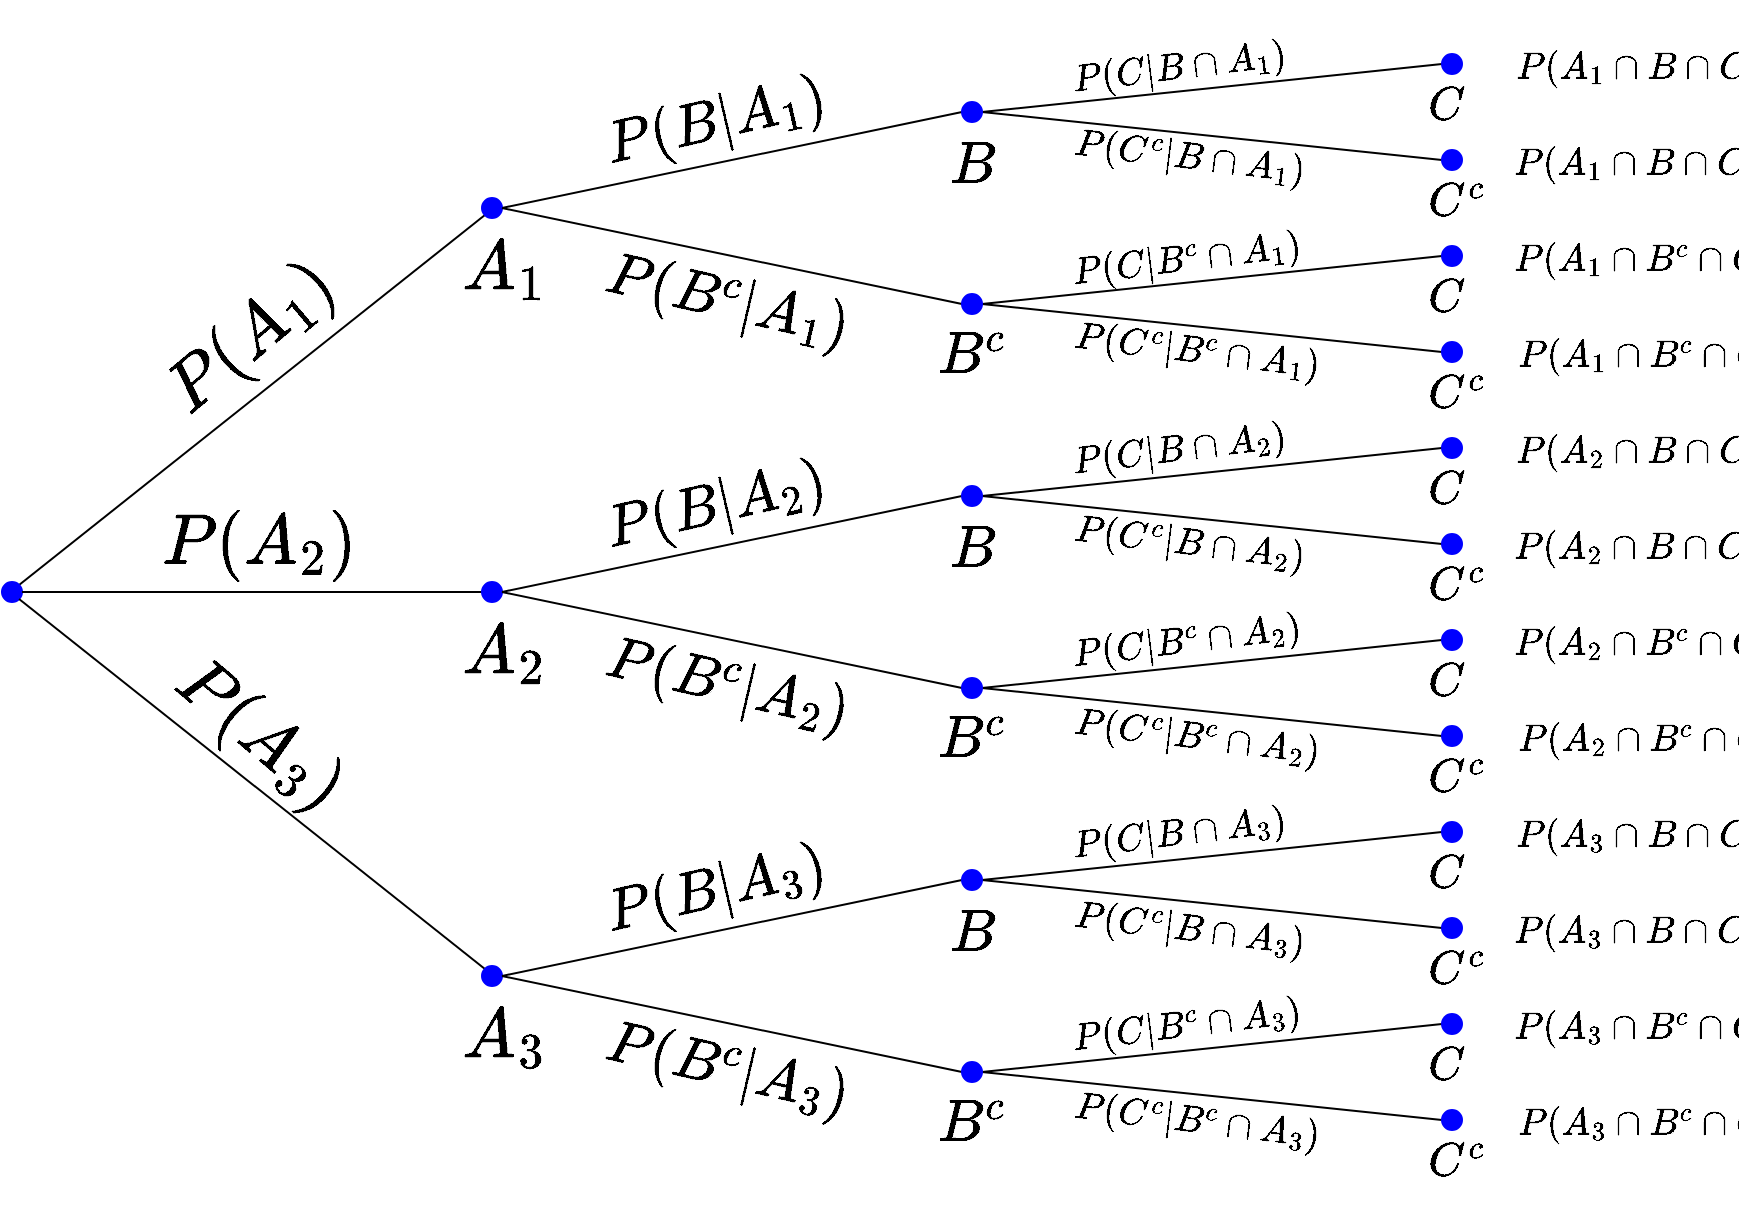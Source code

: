 <mxfile version="24.1.0" type="device">
  <diagram name="Página-1" id="E-DP9fMv0TR5NF7smadX">
    <mxGraphModel dx="1364" dy="843" grid="1" gridSize="6" guides="1" tooltips="1" connect="1" arrows="1" fold="1" page="1" pageScale="1" pageWidth="919" pageHeight="600" math="1" shadow="0">
      <root>
        <mxCell id="0" />
        <mxCell id="1" parent="0" />
        <mxCell id="eNphxclO3johrmMUfkd1-10" value="" style="endArrow=none;html=1;rounded=0;entryX=0;entryY=1;entryDx=0;entryDy=0;exitX=1;exitY=0;exitDx=0;exitDy=0;" edge="1" parent="1" source="eNphxclO3johrmMUfkd1-1" target="eNphxclO3johrmMUfkd1-2">
          <mxGeometry width="50" height="50" relative="1" as="geometry">
            <mxPoint x="11.996" y="292.004" as="sourcePoint" />
            <mxPoint x="220.924" y="155.076" as="targetPoint" />
          </mxGeometry>
        </mxCell>
        <mxCell id="eNphxclO3johrmMUfkd1-11" value="" style="endArrow=none;html=1;rounded=0;exitX=1;exitY=0.5;exitDx=0;exitDy=0;entryX=0;entryY=0.5;entryDx=0;entryDy=0;" edge="1" parent="1" source="eNphxclO3johrmMUfkd1-2" target="eNphxclO3johrmMUfkd1-3">
          <mxGeometry width="50" height="50" relative="1" as="geometry">
            <mxPoint x="258" y="121" as="sourcePoint" />
            <mxPoint x="308" y="71" as="targetPoint" />
          </mxGeometry>
        </mxCell>
        <mxCell id="eNphxclO3johrmMUfkd1-12" value="" style="endArrow=none;html=1;rounded=0;exitX=1;exitY=0.5;exitDx=0;exitDy=0;entryX=0;entryY=0.5;entryDx=0;entryDy=0;" edge="1" parent="1" source="eNphxclO3johrmMUfkd1-3" target="eNphxclO3johrmMUfkd1-5">
          <mxGeometry width="50" height="50" relative="1" as="geometry">
            <mxPoint x="504" y="57" as="sourcePoint" />
            <mxPoint x="734" y="9" as="targetPoint" />
          </mxGeometry>
        </mxCell>
        <mxCell id="eNphxclO3johrmMUfkd1-13" value="" style="endArrow=none;html=1;rounded=0;exitX=1;exitY=0.5;exitDx=0;exitDy=0;entryX=0;entryY=0.5;entryDx=0;entryDy=0;" edge="1" parent="1" source="eNphxclO3johrmMUfkd1-3" target="eNphxclO3johrmMUfkd1-6">
          <mxGeometry width="50" height="50" relative="1" as="geometry">
            <mxPoint x="486" y="95" as="sourcePoint" />
            <mxPoint x="726" y="76" as="targetPoint" />
          </mxGeometry>
        </mxCell>
        <mxCell id="3qVgdPwwvXnHS_knHwvc-8" value="\(A_1\)" style="text;html=1;align=center;verticalAlign=middle;whiteSpace=wrap;rounded=0;fontSize=30;" parent="1" vertex="1">
          <mxGeometry x="228" y="115" width="60" height="30" as="geometry" />
        </mxCell>
        <mxCell id="eNphxclO3johrmMUfkd1-1" value="" style="ellipse;whiteSpace=wrap;html=1;aspect=fixed;fillColor=#0000FF;strokeColor=#0000FF;" vertex="1" parent="1">
          <mxGeometry x="7" y="287" width="10" height="10" as="geometry" />
        </mxCell>
        <mxCell id="eNphxclO3johrmMUfkd1-2" value="" style="ellipse;whiteSpace=wrap;html=1;aspect=fixed;fillColor=#0000FF;strokeColor=#0000FF;" vertex="1" parent="1">
          <mxGeometry x="247" y="95" width="10" height="10" as="geometry" />
        </mxCell>
        <mxCell id="eNphxclO3johrmMUfkd1-3" value="" style="ellipse;whiteSpace=wrap;html=1;aspect=fixed;fillColor=#0000FF;strokeColor=#0000FF;" vertex="1" parent="1">
          <mxGeometry x="487" y="47" width="10" height="10" as="geometry" />
        </mxCell>
        <mxCell id="eNphxclO3johrmMUfkd1-5" value="" style="ellipse;whiteSpace=wrap;html=1;aspect=fixed;fillColor=#0000FF;strokeColor=#0000FF;" vertex="1" parent="1">
          <mxGeometry x="727" y="23" width="10" height="10" as="geometry" />
        </mxCell>
        <mxCell id="eNphxclO3johrmMUfkd1-6" value="" style="ellipse;whiteSpace=wrap;html=1;aspect=fixed;fillColor=#0000FF;strokeColor=#0000FF;" vertex="1" parent="1">
          <mxGeometry x="727" y="71" width="10" height="10" as="geometry" />
        </mxCell>
        <mxCell id="eNphxclO3johrmMUfkd1-14" value="" style="endArrow=none;html=1;rounded=0;exitX=1;exitY=0.5;exitDx=0;exitDy=0;entryX=0;entryY=0.5;entryDx=0;entryDy=0;" edge="1" parent="1" target="eNphxclO3johrmMUfkd1-18" source="eNphxclO3johrmMUfkd1-1">
          <mxGeometry width="50" height="50" relative="1" as="geometry">
            <mxPoint x="16" y="432" as="sourcePoint" />
            <mxPoint x="246" y="292" as="targetPoint" />
          </mxGeometry>
        </mxCell>
        <mxCell id="eNphxclO3johrmMUfkd1-18" value="" style="ellipse;whiteSpace=wrap;html=1;aspect=fixed;fillColor=#0000FF;strokeColor=#0000FF;" vertex="1" parent="1">
          <mxGeometry x="247" y="287" width="10" height="10" as="geometry" />
        </mxCell>
        <mxCell id="eNphxclO3johrmMUfkd1-22" value="" style="endArrow=none;html=1;rounded=0;exitX=1;exitY=0.5;exitDx=0;exitDy=0;entryX=0;entryY=0.5;entryDx=0;entryDy=0;" edge="1" parent="1" source="eNphxclO3johrmMUfkd1-2" target="eNphxclO3johrmMUfkd1-26">
          <mxGeometry width="50" height="50" relative="1" as="geometry">
            <mxPoint x="257.0" y="172" as="sourcePoint" />
            <mxPoint x="308" y="143" as="targetPoint" />
          </mxGeometry>
        </mxCell>
        <mxCell id="eNphxclO3johrmMUfkd1-23" value="" style="endArrow=none;html=1;rounded=0;exitX=1;exitY=0.5;exitDx=0;exitDy=0;entryX=0;entryY=0.5;entryDx=0;entryDy=0;" edge="1" parent="1" source="eNphxclO3johrmMUfkd1-26" target="eNphxclO3johrmMUfkd1-27">
          <mxGeometry width="50" height="50" relative="1" as="geometry">
            <mxPoint x="504" y="153" as="sourcePoint" />
            <mxPoint x="734" y="105" as="targetPoint" />
          </mxGeometry>
        </mxCell>
        <mxCell id="eNphxclO3johrmMUfkd1-24" value="" style="endArrow=none;html=1;rounded=0;exitX=1;exitY=0.5;exitDx=0;exitDy=0;entryX=0;entryY=0.5;entryDx=0;entryDy=0;" edge="1" parent="1" source="eNphxclO3johrmMUfkd1-26" target="eNphxclO3johrmMUfkd1-28">
          <mxGeometry width="50" height="50" relative="1" as="geometry">
            <mxPoint x="486" y="191" as="sourcePoint" />
            <mxPoint x="726" y="172" as="targetPoint" />
          </mxGeometry>
        </mxCell>
        <mxCell id="eNphxclO3johrmMUfkd1-26" value="" style="ellipse;whiteSpace=wrap;html=1;aspect=fixed;fillColor=#0000FF;strokeColor=#0000FF;" vertex="1" parent="1">
          <mxGeometry x="487" y="143" width="10" height="10" as="geometry" />
        </mxCell>
        <mxCell id="eNphxclO3johrmMUfkd1-27" value="" style="ellipse;whiteSpace=wrap;html=1;aspect=fixed;fillColor=#0000FF;strokeColor=#0000FF;" vertex="1" parent="1">
          <mxGeometry x="727" y="119" width="10" height="10" as="geometry" />
        </mxCell>
        <mxCell id="eNphxclO3johrmMUfkd1-28" value="" style="ellipse;whiteSpace=wrap;html=1;aspect=fixed;fillColor=#0000FF;strokeColor=#0000FF;" vertex="1" parent="1">
          <mxGeometry x="727" y="167" width="10" height="10" as="geometry" />
        </mxCell>
        <mxCell id="eNphxclO3johrmMUfkd1-29" value="" style="endArrow=none;html=1;rounded=0;exitX=1;exitY=0.5;exitDx=0;exitDy=0;entryX=0;entryY=0.5;entryDx=0;entryDy=0;" edge="1" parent="1" target="eNphxclO3johrmMUfkd1-32" source="eNphxclO3johrmMUfkd1-18">
          <mxGeometry width="50" height="50" relative="1" as="geometry">
            <mxPoint x="257" y="292" as="sourcePoint" />
            <mxPoint x="308" y="263" as="targetPoint" />
          </mxGeometry>
        </mxCell>
        <mxCell id="eNphxclO3johrmMUfkd1-30" value="" style="endArrow=none;html=1;rounded=0;exitX=1;exitY=0.5;exitDx=0;exitDy=0;entryX=0;entryY=0.5;entryDx=0;entryDy=0;" edge="1" parent="1" source="eNphxclO3johrmMUfkd1-32" target="eNphxclO3johrmMUfkd1-33">
          <mxGeometry width="50" height="50" relative="1" as="geometry">
            <mxPoint x="504" y="249" as="sourcePoint" />
            <mxPoint x="734" y="201" as="targetPoint" />
          </mxGeometry>
        </mxCell>
        <mxCell id="eNphxclO3johrmMUfkd1-31" value="" style="endArrow=none;html=1;rounded=0;exitX=1;exitY=0.5;exitDx=0;exitDy=0;entryX=0;entryY=0.5;entryDx=0;entryDy=0;" edge="1" parent="1" source="eNphxclO3johrmMUfkd1-32" target="eNphxclO3johrmMUfkd1-34">
          <mxGeometry width="50" height="50" relative="1" as="geometry">
            <mxPoint x="486" y="287" as="sourcePoint" />
            <mxPoint x="726" y="268" as="targetPoint" />
          </mxGeometry>
        </mxCell>
        <mxCell id="eNphxclO3johrmMUfkd1-32" value="" style="ellipse;whiteSpace=wrap;html=1;aspect=fixed;fillColor=#0000FF;strokeColor=#0000FF;" vertex="1" parent="1">
          <mxGeometry x="487" y="239" width="10" height="10" as="geometry" />
        </mxCell>
        <mxCell id="eNphxclO3johrmMUfkd1-33" value="" style="ellipse;whiteSpace=wrap;html=1;aspect=fixed;fillColor=#0000FF;strokeColor=#0000FF;" vertex="1" parent="1">
          <mxGeometry x="727" y="215" width="10" height="10" as="geometry" />
        </mxCell>
        <mxCell id="eNphxclO3johrmMUfkd1-34" value="" style="ellipse;whiteSpace=wrap;html=1;aspect=fixed;fillColor=#0000FF;strokeColor=#0000FF;" vertex="1" parent="1">
          <mxGeometry x="727" y="263" width="10" height="10" as="geometry" />
        </mxCell>
        <mxCell id="eNphxclO3johrmMUfkd1-35" value="" style="endArrow=none;html=1;rounded=0;exitX=1;exitY=0.5;exitDx=0;exitDy=0;entryX=0;entryY=0.5;entryDx=0;entryDy=0;" edge="1" parent="1" target="eNphxclO3johrmMUfkd1-38" source="eNphxclO3johrmMUfkd1-18">
          <mxGeometry width="50" height="50" relative="1" as="geometry">
            <mxPoint x="257" y="292" as="sourcePoint" />
            <mxPoint x="308" y="335" as="targetPoint" />
          </mxGeometry>
        </mxCell>
        <mxCell id="eNphxclO3johrmMUfkd1-36" value="" style="endArrow=none;html=1;rounded=0;exitX=1;exitY=0.5;exitDx=0;exitDy=0;entryX=0;entryY=0.5;entryDx=0;entryDy=0;" edge="1" parent="1" source="eNphxclO3johrmMUfkd1-38" target="eNphxclO3johrmMUfkd1-39">
          <mxGeometry width="50" height="50" relative="1" as="geometry">
            <mxPoint x="504" y="345" as="sourcePoint" />
            <mxPoint x="734" y="297" as="targetPoint" />
          </mxGeometry>
        </mxCell>
        <mxCell id="eNphxclO3johrmMUfkd1-37" value="" style="endArrow=none;html=1;rounded=0;exitX=1;exitY=0.5;exitDx=0;exitDy=0;entryX=0;entryY=0.5;entryDx=0;entryDy=0;" edge="1" parent="1" source="eNphxclO3johrmMUfkd1-38" target="eNphxclO3johrmMUfkd1-40">
          <mxGeometry width="50" height="50" relative="1" as="geometry">
            <mxPoint x="486" y="383" as="sourcePoint" />
            <mxPoint x="726" y="364" as="targetPoint" />
          </mxGeometry>
        </mxCell>
        <mxCell id="eNphxclO3johrmMUfkd1-38" value="" style="ellipse;whiteSpace=wrap;html=1;aspect=fixed;fillColor=#0000FF;strokeColor=#0000FF;" vertex="1" parent="1">
          <mxGeometry x="487" y="335" width="10" height="10" as="geometry" />
        </mxCell>
        <mxCell id="eNphxclO3johrmMUfkd1-39" value="" style="ellipse;whiteSpace=wrap;html=1;aspect=fixed;fillColor=#0000FF;strokeColor=#0000FF;" vertex="1" parent="1">
          <mxGeometry x="727" y="311" width="10" height="10" as="geometry" />
        </mxCell>
        <mxCell id="eNphxclO3johrmMUfkd1-40" value="" style="ellipse;whiteSpace=wrap;html=1;aspect=fixed;fillColor=#0000FF;strokeColor=#0000FF;" vertex="1" parent="1">
          <mxGeometry x="727" y="359" width="10" height="10" as="geometry" />
        </mxCell>
        <mxCell id="eNphxclO3johrmMUfkd1-55" value="" style="endArrow=none;html=1;rounded=0;exitX=1;exitY=1;exitDx=0;exitDy=0;entryX=0;entryY=0;entryDx=0;entryDy=0;" edge="1" parent="1" target="eNphxclO3johrmMUfkd1-56" source="eNphxclO3johrmMUfkd1-1">
          <mxGeometry width="50" height="50" relative="1" as="geometry">
            <mxPoint x="17" y="436" as="sourcePoint" />
            <mxPoint x="246" y="436" as="targetPoint" />
          </mxGeometry>
        </mxCell>
        <mxCell id="eNphxclO3johrmMUfkd1-56" value="" style="ellipse;whiteSpace=wrap;html=1;aspect=fixed;fillColor=#0000FF;strokeColor=#0000FF;" vertex="1" parent="1">
          <mxGeometry x="247" y="479" width="10" height="10" as="geometry" />
        </mxCell>
        <mxCell id="eNphxclO3johrmMUfkd1-57" value="" style="endArrow=none;html=1;rounded=0;exitX=1;exitY=0.5;exitDx=0;exitDy=0;entryX=0;entryY=0.5;entryDx=0;entryDy=0;" edge="1" parent="1" source="eNphxclO3johrmMUfkd1-56" target="eNphxclO3johrmMUfkd1-60">
          <mxGeometry width="50" height="50" relative="1" as="geometry">
            <mxPoint x="257" y="508" as="sourcePoint" />
            <mxPoint x="308" y="479" as="targetPoint" />
          </mxGeometry>
        </mxCell>
        <mxCell id="eNphxclO3johrmMUfkd1-58" value="" style="endArrow=none;html=1;rounded=0;exitX=1;exitY=0.5;exitDx=0;exitDy=0;entryX=0;entryY=0.5;entryDx=0;entryDy=0;" edge="1" parent="1" source="eNphxclO3johrmMUfkd1-60" target="eNphxclO3johrmMUfkd1-61">
          <mxGeometry width="50" height="50" relative="1" as="geometry">
            <mxPoint x="504" y="441" as="sourcePoint" />
            <mxPoint x="734" y="393" as="targetPoint" />
          </mxGeometry>
        </mxCell>
        <mxCell id="eNphxclO3johrmMUfkd1-59" value="" style="endArrow=none;html=1;rounded=0;exitX=1;exitY=0.5;exitDx=0;exitDy=0;entryX=0;entryY=0.5;entryDx=0;entryDy=0;" edge="1" parent="1" source="eNphxclO3johrmMUfkd1-60" target="eNphxclO3johrmMUfkd1-62">
          <mxGeometry width="50" height="50" relative="1" as="geometry">
            <mxPoint x="486" y="479" as="sourcePoint" />
            <mxPoint x="726" y="460" as="targetPoint" />
          </mxGeometry>
        </mxCell>
        <mxCell id="eNphxclO3johrmMUfkd1-60" value="" style="ellipse;whiteSpace=wrap;html=1;aspect=fixed;fillColor=#0000FF;strokeColor=#0000FF;" vertex="1" parent="1">
          <mxGeometry x="487" y="431" width="10" height="10" as="geometry" />
        </mxCell>
        <mxCell id="eNphxclO3johrmMUfkd1-61" value="" style="ellipse;whiteSpace=wrap;html=1;aspect=fixed;fillColor=#0000FF;strokeColor=#0000FF;" vertex="1" parent="1">
          <mxGeometry x="727" y="407" width="10" height="10" as="geometry" />
        </mxCell>
        <mxCell id="eNphxclO3johrmMUfkd1-62" value="" style="ellipse;whiteSpace=wrap;html=1;aspect=fixed;fillColor=#0000FF;strokeColor=#0000FF;" vertex="1" parent="1">
          <mxGeometry x="727" y="455" width="10" height="10" as="geometry" />
        </mxCell>
        <mxCell id="eNphxclO3johrmMUfkd1-63" value="" style="endArrow=none;html=1;rounded=0;exitX=1;exitY=0.5;exitDx=0;exitDy=0;entryX=0;entryY=0.5;entryDx=0;entryDy=0;" edge="1" parent="1" source="eNphxclO3johrmMUfkd1-56" target="eNphxclO3johrmMUfkd1-66">
          <mxGeometry width="50" height="50" relative="1" as="geometry">
            <mxPoint x="257" y="508" as="sourcePoint" />
            <mxPoint x="308" y="551" as="targetPoint" />
          </mxGeometry>
        </mxCell>
        <mxCell id="eNphxclO3johrmMUfkd1-64" value="" style="endArrow=none;html=1;rounded=0;exitX=1;exitY=0.5;exitDx=0;exitDy=0;entryX=0;entryY=0.5;entryDx=0;entryDy=0;" edge="1" parent="1" source="eNphxclO3johrmMUfkd1-66" target="eNphxclO3johrmMUfkd1-67">
          <mxGeometry width="50" height="50" relative="1" as="geometry">
            <mxPoint x="504" y="537" as="sourcePoint" />
            <mxPoint x="734" y="489" as="targetPoint" />
          </mxGeometry>
        </mxCell>
        <mxCell id="eNphxclO3johrmMUfkd1-65" value="" style="endArrow=none;html=1;rounded=0;exitX=1;exitY=0.5;exitDx=0;exitDy=0;entryX=0;entryY=0.5;entryDx=0;entryDy=0;" edge="1" parent="1" source="eNphxclO3johrmMUfkd1-66" target="eNphxclO3johrmMUfkd1-68">
          <mxGeometry width="50" height="50" relative="1" as="geometry">
            <mxPoint x="486" y="575" as="sourcePoint" />
            <mxPoint x="726" y="556" as="targetPoint" />
          </mxGeometry>
        </mxCell>
        <mxCell id="eNphxclO3johrmMUfkd1-66" value="" style="ellipse;whiteSpace=wrap;html=1;aspect=fixed;fillColor=#0000FF;strokeColor=#0000FF;" vertex="1" parent="1">
          <mxGeometry x="487" y="527" width="10" height="10" as="geometry" />
        </mxCell>
        <mxCell id="eNphxclO3johrmMUfkd1-67" value="" style="ellipse;whiteSpace=wrap;html=1;aspect=fixed;fillColor=#0000FF;strokeColor=#0000FF;" vertex="1" parent="1">
          <mxGeometry x="727" y="503" width="10" height="10" as="geometry" />
        </mxCell>
        <mxCell id="eNphxclO3johrmMUfkd1-68" value="" style="ellipse;whiteSpace=wrap;html=1;aspect=fixed;fillColor=#0000FF;strokeColor=#0000FF;" vertex="1" parent="1">
          <mxGeometry x="727" y="551" width="10" height="10" as="geometry" />
        </mxCell>
        <mxCell id="eNphxclO3johrmMUfkd1-70" value="\(A_2\)" style="text;html=1;align=center;verticalAlign=middle;whiteSpace=wrap;rounded=0;fontSize=30;" vertex="1" parent="1">
          <mxGeometry x="228" y="307" width="60" height="30" as="geometry" />
        </mxCell>
        <mxCell id="eNphxclO3johrmMUfkd1-71" value="\(A_3\)" style="text;html=1;align=center;verticalAlign=middle;whiteSpace=wrap;rounded=0;fontSize=30;" vertex="1" parent="1">
          <mxGeometry x="228" y="499" width="60" height="30" as="geometry" />
        </mxCell>
        <mxCell id="eNphxclO3johrmMUfkd1-74" value="\(B\)" style="text;html=1;align=center;verticalAlign=middle;whiteSpace=wrap;rounded=0;fontSize=25;" vertex="1" parent="1">
          <mxGeometry x="462" y="63" width="60" height="30" as="geometry" />
        </mxCell>
        <mxCell id="eNphxclO3johrmMUfkd1-75" value="\(B^c\)" style="text;html=1;align=center;verticalAlign=middle;whiteSpace=wrap;rounded=0;fontSize=25;" vertex="1" parent="1">
          <mxGeometry x="462" y="158" width="60" height="30" as="geometry" />
        </mxCell>
        <mxCell id="eNphxclO3johrmMUfkd1-76" value="\(B\)" style="text;html=1;align=center;verticalAlign=middle;whiteSpace=wrap;rounded=0;fontSize=25;" vertex="1" parent="1">
          <mxGeometry x="462" y="255" width="60" height="30" as="geometry" />
        </mxCell>
        <mxCell id="eNphxclO3johrmMUfkd1-77" value="\(B^c\)" style="text;html=1;align=center;verticalAlign=middle;whiteSpace=wrap;rounded=0;fontSize=25;" vertex="1" parent="1">
          <mxGeometry x="462" y="350" width="60" height="30" as="geometry" />
        </mxCell>
        <mxCell id="eNphxclO3johrmMUfkd1-78" value="\(B\)" style="text;html=1;align=center;verticalAlign=middle;whiteSpace=wrap;rounded=0;fontSize=25;" vertex="1" parent="1">
          <mxGeometry x="462" y="447" width="60" height="30" as="geometry" />
        </mxCell>
        <mxCell id="eNphxclO3johrmMUfkd1-79" value="\(B^c\)" style="text;html=1;align=center;verticalAlign=middle;whiteSpace=wrap;rounded=0;fontSize=25;" vertex="1" parent="1">
          <mxGeometry x="462" y="542" width="60" height="30" as="geometry" />
        </mxCell>
        <mxCell id="eNphxclO3johrmMUfkd1-80" value="\(C\)" style="text;html=1;align=center;verticalAlign=middle;whiteSpace=wrap;rounded=0;fontSize=20;" vertex="1" parent="1">
          <mxGeometry x="699" y="33" width="60" height="30" as="geometry" />
        </mxCell>
        <mxCell id="eNphxclO3johrmMUfkd1-81" value="\(C^c\)" style="text;html=1;align=center;verticalAlign=middle;whiteSpace=wrap;rounded=0;fontSize=20;" vertex="1" parent="1">
          <mxGeometry x="704" y="81" width="60" height="30" as="geometry" />
        </mxCell>
        <mxCell id="eNphxclO3johrmMUfkd1-82" value="\(C\)" style="text;html=1;align=center;verticalAlign=middle;whiteSpace=wrap;rounded=0;fontSize=20;" vertex="1" parent="1">
          <mxGeometry x="699" y="129" width="60" height="30" as="geometry" />
        </mxCell>
        <mxCell id="eNphxclO3johrmMUfkd1-83" value="\(C^c\)" style="text;html=1;align=center;verticalAlign=middle;whiteSpace=wrap;rounded=0;fontSize=20;" vertex="1" parent="1">
          <mxGeometry x="704" y="177" width="60" height="30" as="geometry" />
        </mxCell>
        <mxCell id="eNphxclO3johrmMUfkd1-84" value="\(C\)" style="text;html=1;align=center;verticalAlign=middle;whiteSpace=wrap;rounded=0;fontSize=20;" vertex="1" parent="1">
          <mxGeometry x="699" y="225" width="60" height="30" as="geometry" />
        </mxCell>
        <mxCell id="eNphxclO3johrmMUfkd1-85" value="\(C^c\)" style="text;html=1;align=center;verticalAlign=middle;whiteSpace=wrap;rounded=0;fontSize=20;" vertex="1" parent="1">
          <mxGeometry x="704" y="273" width="60" height="30" as="geometry" />
        </mxCell>
        <mxCell id="eNphxclO3johrmMUfkd1-86" value="\(C\)" style="text;html=1;align=center;verticalAlign=middle;whiteSpace=wrap;rounded=0;fontSize=20;" vertex="1" parent="1">
          <mxGeometry x="699" y="321" width="60" height="30" as="geometry" />
        </mxCell>
        <mxCell id="eNphxclO3johrmMUfkd1-87" value="\(C^c\)" style="text;html=1;align=center;verticalAlign=middle;whiteSpace=wrap;rounded=0;fontSize=20;" vertex="1" parent="1">
          <mxGeometry x="704" y="369" width="60" height="30" as="geometry" />
        </mxCell>
        <mxCell id="eNphxclO3johrmMUfkd1-88" value="\(C\)" style="text;html=1;align=center;verticalAlign=middle;whiteSpace=wrap;rounded=0;fontSize=20;" vertex="1" parent="1">
          <mxGeometry x="699" y="417" width="60" height="30" as="geometry" />
        </mxCell>
        <mxCell id="eNphxclO3johrmMUfkd1-89" value="\(C^c\)" style="text;html=1;align=center;verticalAlign=middle;whiteSpace=wrap;rounded=0;fontSize=20;" vertex="1" parent="1">
          <mxGeometry x="704" y="465" width="60" height="30" as="geometry" />
        </mxCell>
        <mxCell id="eNphxclO3johrmMUfkd1-90" value="\(C\)" style="text;html=1;align=center;verticalAlign=middle;whiteSpace=wrap;rounded=0;fontSize=20;" vertex="1" parent="1">
          <mxGeometry x="699" y="513" width="60" height="30" as="geometry" />
        </mxCell>
        <mxCell id="eNphxclO3johrmMUfkd1-91" value="\(C^c\)" style="text;html=1;align=center;verticalAlign=middle;whiteSpace=wrap;rounded=0;fontSize=20;" vertex="1" parent="1">
          <mxGeometry x="704" y="561" width="60" height="30" as="geometry" />
        </mxCell>
        <mxCell id="eNphxclO3johrmMUfkd1-92" value="\(P(A_1)\)" style="text;html=1;align=center;verticalAlign=middle;whiteSpace=wrap;rounded=0;fontSize=30;rotation=-40;" vertex="1" parent="1">
          <mxGeometry x="102" y="150" width="60" height="30" as="geometry" />
        </mxCell>
        <mxCell id="eNphxclO3johrmMUfkd1-93" value="\(P(A_3)\)" style="text;html=1;align=center;verticalAlign=middle;whiteSpace=wrap;rounded=0;fontSize=30;rotation=40;" vertex="1" parent="1">
          <mxGeometry x="106" y="349" width="60" height="30" as="geometry" />
        </mxCell>
        <mxCell id="eNphxclO3johrmMUfkd1-95" value="\(P(A_2)\)" style="text;html=1;align=center;verticalAlign=middle;whiteSpace=wrap;rounded=0;fontSize=30;rotation=0;" vertex="1" parent="1">
          <mxGeometry x="106" y="253" width="60" height="30" as="geometry" />
        </mxCell>
        <mxCell id="eNphxclO3johrmMUfkd1-97" value="\(P(B|A_1)\)" style="text;html=1;align=center;verticalAlign=middle;whiteSpace=wrap;rounded=0;fontSize=25;rotation=347;" vertex="1" parent="1">
          <mxGeometry x="334" y="42" width="60" height="30" as="geometry" />
        </mxCell>
        <mxCell id="eNphxclO3johrmMUfkd1-98" value="\(P(B|A_2)\)" style="text;html=1;align=center;verticalAlign=middle;whiteSpace=wrap;rounded=0;fontSize=25;rotation=347;" vertex="1" parent="1">
          <mxGeometry x="334" y="234" width="60" height="30" as="geometry" />
        </mxCell>
        <mxCell id="eNphxclO3johrmMUfkd1-99" value="\(P(B|A_3)\)" style="text;html=1;align=center;verticalAlign=middle;whiteSpace=wrap;rounded=0;fontSize=25;rotation=347;" vertex="1" parent="1">
          <mxGeometry x="334" y="426" width="60" height="30" as="geometry" />
        </mxCell>
        <mxCell id="eNphxclO3johrmMUfkd1-100" value="\(P(B^c|A_3)\)" style="text;html=1;align=center;verticalAlign=middle;whiteSpace=wrap;rounded=0;fontSize=25;rotation=13;" vertex="1" parent="1">
          <mxGeometry x="340" y="516" width="60" height="30" as="geometry" />
        </mxCell>
        <mxCell id="eNphxclO3johrmMUfkd1-101" value="\(P(B^c|A_2)\)" style="text;html=1;align=center;verticalAlign=middle;whiteSpace=wrap;rounded=0;fontSize=25;rotation=13;" vertex="1" parent="1">
          <mxGeometry x="340" y="324" width="60" height="30" as="geometry" />
        </mxCell>
        <mxCell id="eNphxclO3johrmMUfkd1-102" value="\(P(B^c|A_1)\)" style="text;html=1;align=center;verticalAlign=middle;whiteSpace=wrap;rounded=0;fontSize=25;rotation=13;" vertex="1" parent="1">
          <mxGeometry x="340" y="132" width="60" height="30" as="geometry" />
        </mxCell>
        <mxCell id="eNphxclO3johrmMUfkd1-103" value="\(P(C|B\cap A_1)\)" style="text;html=1;align=center;verticalAlign=middle;whiteSpace=wrap;rounded=0;fontSize=16;rotation=353;" vertex="1" parent="1">
          <mxGeometry x="566" y="15" width="60" height="30" as="geometry" />
        </mxCell>
        <mxCell id="eNphxclO3johrmMUfkd1-104" value="\(P(C|B^c\cap A_1)\)" style="text;html=1;align=center;verticalAlign=middle;whiteSpace=wrap;rounded=0;fontSize=16;rotation=353;" vertex="1" parent="1">
          <mxGeometry x="569" y="111" width="60" height="30" as="geometry" />
        </mxCell>
        <mxCell id="eNphxclO3johrmMUfkd1-105" value="\(P(C|B^c\cap A_2)\)" style="text;html=1;align=center;verticalAlign=middle;whiteSpace=wrap;rounded=0;fontSize=16;rotation=353;" vertex="1" parent="1">
          <mxGeometry x="569" y="302" width="60" height="30" as="geometry" />
        </mxCell>
        <mxCell id="eNphxclO3johrmMUfkd1-106" value="\(P(C|B^c\cap A_3)\)" style="text;html=1;align=center;verticalAlign=middle;whiteSpace=wrap;rounded=0;fontSize=16;rotation=353;" vertex="1" parent="1">
          <mxGeometry x="569" y="494" width="60" height="30" as="geometry" />
        </mxCell>
        <mxCell id="eNphxclO3johrmMUfkd1-107" value="\(P(C^c|B^c\cap A_3)\)" style="text;html=1;align=center;verticalAlign=middle;whiteSpace=wrap;rounded=0;fontSize=16;rotation=7;" vertex="1" parent="1">
          <mxGeometry x="575" y="542" width="60" height="30" as="geometry" />
        </mxCell>
        <mxCell id="eNphxclO3johrmMUfkd1-108" value="\(P(C|B\cap A_2)\)" style="text;html=1;align=center;verticalAlign=middle;whiteSpace=wrap;rounded=0;fontSize=16;rotation=353;" vertex="1" parent="1">
          <mxGeometry x="566" y="206" width="60" height="30" as="geometry" />
        </mxCell>
        <mxCell id="eNphxclO3johrmMUfkd1-109" value="\(P(C|B\cap A_3)\)" style="text;html=1;align=center;verticalAlign=middle;whiteSpace=wrap;rounded=0;fontSize=16;rotation=353;" vertex="1" parent="1">
          <mxGeometry x="566" y="398" width="60" height="30" as="geometry" />
        </mxCell>
        <mxCell id="eNphxclO3johrmMUfkd1-110" value="\(P(C^c|B^c\cap A_2)\)" style="text;html=1;align=center;verticalAlign=middle;whiteSpace=wrap;rounded=0;fontSize=16;rotation=7;" vertex="1" parent="1">
          <mxGeometry x="575" y="350" width="60" height="30" as="geometry" />
        </mxCell>
        <mxCell id="eNphxclO3johrmMUfkd1-111" value="\(P(C^c|B^c\cap A_1)\)" style="text;html=1;align=center;verticalAlign=middle;whiteSpace=wrap;rounded=0;fontSize=16;rotation=7;" vertex="1" parent="1">
          <mxGeometry x="575" y="157" width="60" height="30" as="geometry" />
        </mxCell>
        <mxCell id="eNphxclO3johrmMUfkd1-112" value="\(P(C^c|B\cap A_1)\)" style="text;html=1;align=center;verticalAlign=middle;whiteSpace=wrap;rounded=0;fontSize=16;rotation=7;" vertex="1" parent="1">
          <mxGeometry x="571" y="60" width="60" height="30" as="geometry" />
        </mxCell>
        <mxCell id="eNphxclO3johrmMUfkd1-113" value="\(P(C^c|B\cap A_2)\)" style="text;html=1;align=center;verticalAlign=middle;whiteSpace=wrap;rounded=0;fontSize=16;rotation=7;" vertex="1" parent="1">
          <mxGeometry x="571" y="253" width="60" height="30" as="geometry" />
        </mxCell>
        <mxCell id="eNphxclO3johrmMUfkd1-114" value="\(P(C^c|B\cap A_3)\)" style="text;html=1;align=center;verticalAlign=middle;whiteSpace=wrap;rounded=0;fontSize=16;rotation=7;" vertex="1" parent="1">
          <mxGeometry x="571" y="446" width="60" height="30" as="geometry" />
        </mxCell>
        <mxCell id="eNphxclO3johrmMUfkd1-115" value="\(P(A_1\cap B\cap C)\)" style="text;html=1;align=center;verticalAlign=middle;whiteSpace=wrap;rounded=0;fontSize=16;rotation=0;" vertex="1" parent="1">
          <mxGeometry x="796" y="15" width="60" height="30" as="geometry" />
        </mxCell>
        <mxCell id="eNphxclO3johrmMUfkd1-116" value="\(P(A_1\cap B\cap C^c)\)" style="text;html=1;align=center;verticalAlign=middle;whiteSpace=wrap;rounded=0;fontSize=16;rotation=0;" vertex="1" parent="1">
          <mxGeometry x="799" y="63" width="60" height="30" as="geometry" />
        </mxCell>
        <mxCell id="eNphxclO3johrmMUfkd1-117" value="\(P(A_1\cap B^c\cap C^c)\)" style="text;html=1;align=center;verticalAlign=middle;whiteSpace=wrap;rounded=0;fontSize=16;rotation=0;" vertex="1" parent="1">
          <mxGeometry x="805" y="159" width="60" height="30" as="geometry" />
        </mxCell>
        <mxCell id="eNphxclO3johrmMUfkd1-118" value="\(P(A_1\cap B^c\cap C)\)" style="text;html=1;align=center;verticalAlign=middle;whiteSpace=wrap;rounded=0;fontSize=16;rotation=0;" vertex="1" parent="1">
          <mxGeometry x="798" y="111" width="60" height="30" as="geometry" />
        </mxCell>
        <mxCell id="eNphxclO3johrmMUfkd1-119" value="\(P(A_2\cap B\cap C)\)" style="text;html=1;align=center;verticalAlign=middle;whiteSpace=wrap;rounded=0;fontSize=16;rotation=0;" vertex="1" parent="1">
          <mxGeometry x="796" y="207" width="60" height="30" as="geometry" />
        </mxCell>
        <mxCell id="eNphxclO3johrmMUfkd1-120" value="\(P(A_2\cap B\cap C^c)\)" style="text;html=1;align=center;verticalAlign=middle;whiteSpace=wrap;rounded=0;fontSize=16;rotation=0;" vertex="1" parent="1">
          <mxGeometry x="799" y="255" width="60" height="30" as="geometry" />
        </mxCell>
        <mxCell id="eNphxclO3johrmMUfkd1-121" value="\(P(A_2\cap B^c\cap C^c)\)" style="text;html=1;align=center;verticalAlign=middle;whiteSpace=wrap;rounded=0;fontSize=16;rotation=0;" vertex="1" parent="1">
          <mxGeometry x="805" y="351" width="60" height="30" as="geometry" />
        </mxCell>
        <mxCell id="eNphxclO3johrmMUfkd1-122" value="\(P(A_2\cap B^c\cap C)\)" style="text;html=1;align=center;verticalAlign=middle;whiteSpace=wrap;rounded=0;fontSize=16;rotation=0;" vertex="1" parent="1">
          <mxGeometry x="798" y="303" width="60" height="30" as="geometry" />
        </mxCell>
        <mxCell id="eNphxclO3johrmMUfkd1-123" value="\(P(A_3\cap B\cap C)\)" style="text;html=1;align=center;verticalAlign=middle;whiteSpace=wrap;rounded=0;fontSize=16;rotation=0;" vertex="1" parent="1">
          <mxGeometry x="796" y="399" width="60" height="30" as="geometry" />
        </mxCell>
        <mxCell id="eNphxclO3johrmMUfkd1-124" value="\(P(A_3\cap B\cap C^c)\)" style="text;html=1;align=center;verticalAlign=middle;whiteSpace=wrap;rounded=0;fontSize=16;rotation=0;" vertex="1" parent="1">
          <mxGeometry x="799" y="447" width="60" height="30" as="geometry" />
        </mxCell>
        <mxCell id="eNphxclO3johrmMUfkd1-125" value="\(P(A_3\cap B^c\cap C^c)\)" style="text;html=1;align=center;verticalAlign=middle;whiteSpace=wrap;rounded=0;fontSize=16;rotation=0;" vertex="1" parent="1">
          <mxGeometry x="805" y="543" width="60" height="30" as="geometry" />
        </mxCell>
        <mxCell id="eNphxclO3johrmMUfkd1-126" value="\(P(A_3\cap B^c\cap C)\)" style="text;html=1;align=center;verticalAlign=middle;whiteSpace=wrap;rounded=0;fontSize=16;rotation=0;" vertex="1" parent="1">
          <mxGeometry x="798" y="495" width="60" height="30" as="geometry" />
        </mxCell>
      </root>
    </mxGraphModel>
  </diagram>
</mxfile>
